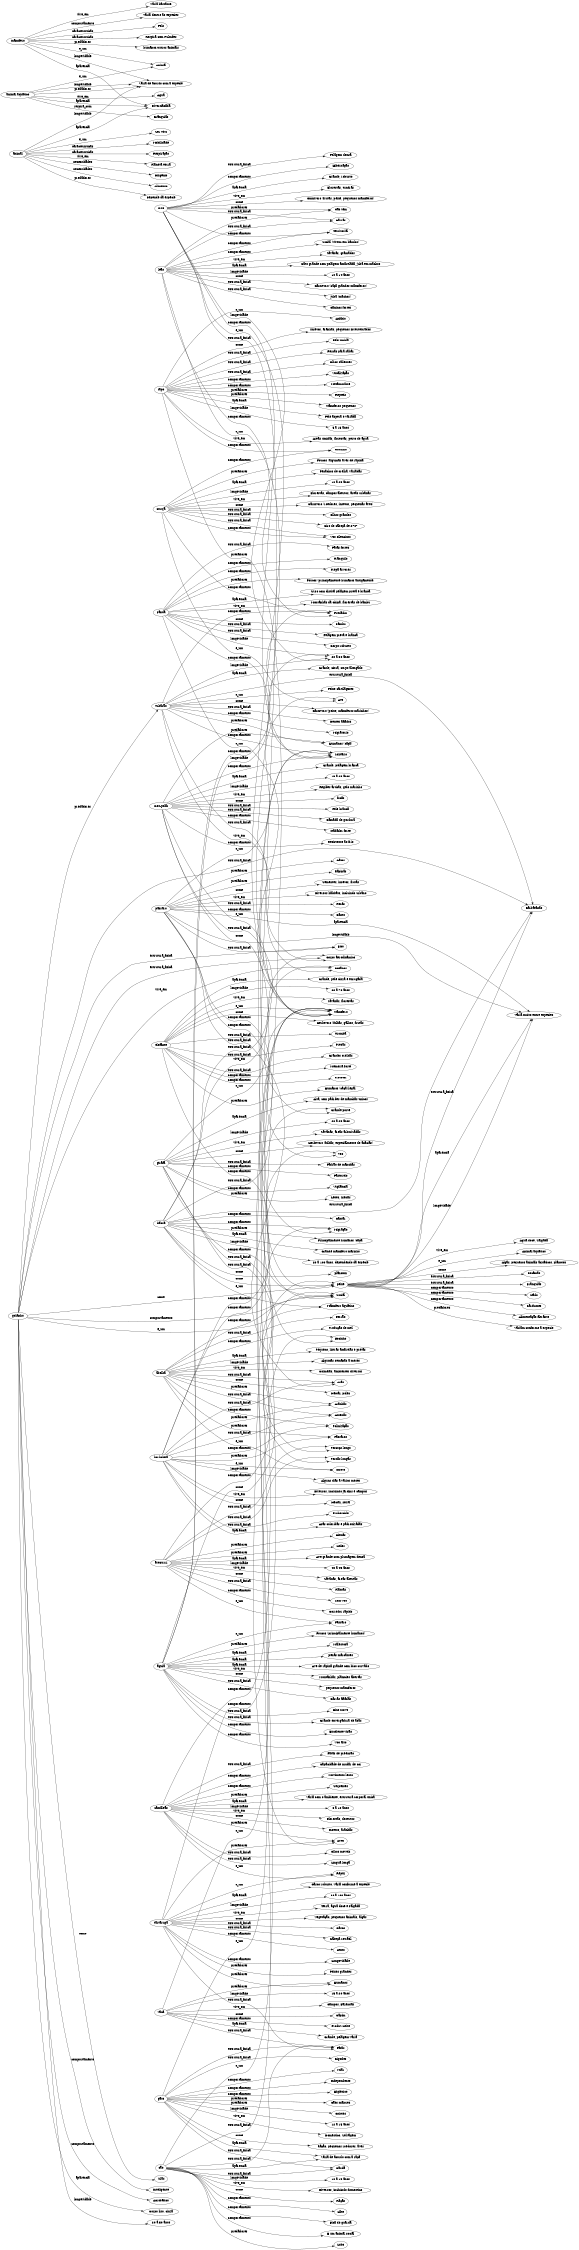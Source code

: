 digraph G {
	rankdir=LR size=15
	"cão"
	gato
	"pássaro"
	peixe
	elefante
	borboleta
	tartaruga
	urso
	"leão"
	golfinho
	abelha
	"águia"
	sapo
	"tubarão"
	coruja
	girafa
	"urso-polar"
	"camaleão"
	panda
	vaca
	"mamífero"
	"animal aquático"
	avestruz
	animal
	baleia
	"cão" -> "Mamífero" [label="é_um"]
	"cão" -> "Ração" [label=come]
	"cão" -> Patas [label="estrutura_física"]
	"cão" -> Focinho [label="estrutura_física"]
	"cão" -> Cauda [label="estrutura_física"]
	"cão" -> Late [label=comportamento]
	"cão" -> "Fica de guarda" [label=comportamento]
	"cão" -> "É um animal social" [label=comportamento]
	"cão" -> Lobo [label=predadores]
	"cão" -> "Varia de acordo com a raça" [label="aparência"]
	"cão" -> "10 a 15 anos" [label=longevidade]
	"cão" -> "Diversos, incluindo doméstico" [label=vive_em]
	gato -> "Mamífero" [label="é_um"]
	gato -> "Ração, pequenos roedores, aves" [label=come]
	gato -> Patas [label="estrutura_física"]
	gato -> Bigodes [label="estrutura_física"]
	gato -> Cauda [label="estrutura_física"]
	gato -> Miar [label=comportamento]
	gato -> Independente [label=comportamento]
	gato -> "Higiênico" [label=comportamento]
	gato -> "Cães maiores" [label=predadores]
	gato -> Coiotes [label=predadores]
	gato -> "Varia de acordo com a raça" [label="aparência"]
	gato -> "12 a 15 anos" [label=longevidade]
	gato -> "Doméstico, Selvagem" [label=vive_em]
	"pássaro" -> Ave [label="é_um"]
	"pássaro" -> "Sementes, insetos, frutas" [label=come]
	"pássaro" -> Asas [label="estrutura_física"]
	"pássaro" -> Bico [label="estrutura_física"]
	"pássaro" -> Penas [label="estrutura_física"]
	"pássaro" -> Canto [label=comportamento]
	"pássaro" -> Voo [label=comportamento]
	"pássaro" -> "Migração" [label=comportamento]
	"pássaro" -> Gatos [label=predadores]
	"pássaro" -> Rapinas [label=predadores]
	"pássaro" -> "Varia muito entre espécies" [label="aparência"]
	"pássaro" -> "Varia muito entre espécies" [label=longevidade]
	"pássaro" -> "Diversos habitats, incluindo urbano" [label=vive_em]
	peixe -> "Animal aquático" [label="é_um"]
	peixe -> "Algas, pequenos animais aquáticos, plâncton" [label=come]
	peixe -> Barbatanas [label="estrutura_física"]
	peixe -> Escamas [label="estrutura_física"]
	peixe -> Branquias [label="estrutura_física"]
	peixe -> Nado [label=comportamento]
	peixe -> Cardumes [label=comportamento]
	peixe -> "Alimentação filtrante" [label=comportamento]
	peixe -> "Variam conforme a espécie" [label=predadores]
	peixe -> "Varia muito entre espécies" [label="aparência"]
	peixe -> "Varia muito entre espécies" [label=longevidade]
	peixe -> "Água doce, Salgada" [label=vive_em]
	elefante -> "Mamífero" [label="é_um"]
	elefante -> "Herbívoro (folhas, galhos, frutas)" [label=come]
	elefante -> Tromba [label="estrutura_física"]
	elefante -> Presas [label="estrutura_física"]
	elefante -> "Grandes orelhas" [label="estrutura_física"]
	elefante -> Social [label=comportamento]
	elefante -> "Memória forte" [label=comportamento]
	elefante -> Protetor [label=comportamento]
	elefante -> "Humanos (caça ilegal)" [label=predadores]
	elefante -> "Grande, pele cinza e enrugada" [label="aparência"]
	elefante -> "60 a 70 anos" [label=longevidade]
	elefante -> "Savanas, florestas" [label=vive_em]
	borboleta -> Inseto [label="é_um"]
	borboleta -> "Néctar, seiva" [label=come]
	borboleta -> Asas [label="estrutura_física"]
	borboleta -> Antenas [label="estrutura_física"]
	borboleta -> "Probóscide" [label="estrutura_física"]
	borboleta -> Voo [label=comportamento]
	borboleta -> "Migração" [label=comportamento]
	borboleta -> "Polinização" [label=comportamento]
	borboleta -> "Pássaros" [label=predadores]
	borboleta -> Aranhas [label=predadores]
	borboleta -> "Asas coloridas e padronizadas" [label="aparência"]
	borboleta -> "Alguns dias a vários meses" [label=longevidade]
	borboleta -> "Diversos, incluindo jardins e campos" [label=vive_em]
	tartaruga -> "Réptil" [label="é_um"]
	tartaruga -> "Vegetação, pequenos animais, algas" [label=come]
	tartaruga -> Casco [label="estrutura_física"]
	tartaruga -> Patas [label="estrutura_física"]
	tartaruga -> "Cabeça retrátil" [label="estrutura_física"]
	tartaruga -> Lento [label=comportamento]
	tartaruga -> "Solitário" [label=comportamento]
	tartaruga -> Longevidade [label=comportamento]
	tartaruga -> Aves [label=predadores]
	tartaruga -> "Peixes grandes" [label=predadores]
	tartaruga -> Humanos [label=predadores]
	tartaruga -> "Casco robusto, varia conforme a espécie" [label="aparência"]
	tartaruga -> "30 a 100 anos" [label=longevidade]
	tartaruga -> "Terra, água doce e salgada" [label=vive_em]
	urso -> "Mamífero" [label="é_um"]
	urso -> "Omnívoro (frutas, peixe, pequenos mamíferos)" [label=come]
	urso -> Garras [label="estrutura_física"]
	urso -> "Pelagem densa" [label="estrutura_física"]
	urso -> Focinho [label="estrutura_física"]
	urso -> "Hibernação" [label=comportamento]
	urso -> "Solitário" [label=comportamento]
	urso -> Territorial [label=comportamento]
	urso -> "Não tem" [label=predadores]
	urso -> "Grande, robusto" [label="aparência"]
	urso -> "20 a 30 anos" [label=longevidade]
	urso -> "Florestas, tundras" [label=vive_em]
	"leão" -> "Mamífero" [label="é_um"]
	"leão" -> "Carnívoro (caça grandes mamíferos)" [label=come]
	"leão" -> "Juba (machos)" [label="estrutura_física"]
	"leão" -> Garras [label="estrutura_física"]
	"leão" -> "Caninos fortes" [label="estrutura_física"]
	"leão" -> "Social (vivem em bandos)" [label=comportamento]
	"leão" -> Predador [label=comportamento]
	"leão" -> Territorial [label=comportamento]
	"leão" -> "Não tem" [label=predadores]
	"leão" -> "Gato grande com pelagem amarelada, juba em machos" [label="aparência"]
	"leão" -> "10 a 14 anos" [label=longevidade]
	"leão" -> "Savanas, gramados" [label=vive_em]
	golfinho -> "Mamífero aquático" [label="é_um"]
	golfinho -> peixe [label=come]
	golfinho -> lulas [label=come]
	golfinho -> Barbatanas [label="estrutura_física"]
	golfinho -> "Corpo aerodinâmico" [label="estrutura_física"]
	golfinho -> Bico [label="estrutura_física"]
	golfinho -> Inteligente [label=comportamento]
	golfinho -> Social [label=comportamento]
	golfinho -> "Acrobático" [label=comportamento]
	golfinho -> "tubarão" [label=predadores]
	golfinho -> "Corpo liso, cinza" [label="aparência"]
	golfinho -> "20 a 50 anos" [label=longevidade]
	golfinho -> Oceanos [label=vive_em]
	abelha -> Inseto [label="é_um"]
	abelha -> "Néctar, pólen" [label=come]
	abelha -> Asas [label="estrutura_física"]
	abelha -> "Ferrão" [label="estrutura_física"]
	abelha -> Antenas [label="estrutura_física"]
	abelha -> "Polinização" [label=comportamento]
	abelha -> "Produção de mel" [label=comportamento]
	abelha -> Social [label=comportamento]
	abelha -> "Pássaros" [label=predadores]
	abelha -> Aranhas [label=predadores]
	abelha -> "Pequeno, listras amarelas e pretas" [label="aparência"]
	abelha -> "Algumas semanas a meses" [label=longevidade]
	abelha -> "Colmeias, ambientes diversos" [label=vive_em]
	"águia" -> "Pássaro" [label="é_um"]
	"águia" -> peixe [label=come]
	"águia" -> "pequenos mamíferos" [label=come]
	"águia" -> "Garras afiadas" [label="estrutura_física"]
	"águia" -> "Bico curvo" [label="estrutura_física"]
	"águia" -> "Grande envergadura de asas" [label="estrutura_física"]
	"águia" -> Predador [label=comportamento]
	"águia" -> "Excelente visão" [label=comportamento]
	"águia" -> "Voo alto" [label=comportamento]
	"águia" -> "Poucos (principalmente humanos)" [label=predadores]
	"águia" -> Majestosa [label="aparência"]
	"águia" -> "penas marcantes" [label="aparência"]
	"águia" -> "Ave de rapina grande com bico curvado" [label="aparência"]
	"águia" -> "20 a 30 anos" [label=longevidade]
	"águia" -> "Montanhas, planícies abertas" [label=vive_em]
	sapo -> "Anfíbio" [label="é_um"]
	sapo -> "Insetos, aranhas, pequenos invertebrados" [label=come]
	sapo -> "Pele úmida" [label="estrutura_física"]
	sapo -> "Pernas para saltar" [label="estrutura_física"]
	sapo -> "Olhos salientes" [label="estrutura_física"]
	sapo -> Noturno [label=comportamento]
	sapo -> "Vocalização" [label=comportamento]
	sapo -> Metamorfose [label=comportamento]
	sapo -> Aves [label=predadores]
	sapo -> "Répteis" [label=predadores]
	sapo -> "Mamíferos pequenos" [label=predadores]
	sapo -> "Pele áspera e variada" [label="aparência"]
	sapo -> "5 a 15 anos" [label=longevidade]
	sapo -> "Áreas úmidas, florestas, perto de água" [label=vive_em]
	"tubarão" -> "Peixe cartilagíneo" [label="é_um"]
	"tubarão" -> "Carnívoro (peixe, mamíferos marinhos)" [label=come]
	"tubarão" -> "Dentes afiados" [label="estrutura_física"]
	"tubarão" -> Barbatanas [label="estrutura_física"]
	"tubarão" -> "Corpo aerodinâmico" [label="estrutura_física"]
	"tubarão" -> Predador [label=comportamento]
	"tubarão" -> "Solitário" [label=comportamento]
	"tubarão" -> "Migratório" [label=comportamento]
	"tubarão" -> "Humanos (caça)" [label=predadores]
	"tubarão" -> "Grande, cinza, corpo alongado" [label="aparência"]
	"tubarão" -> "20 a 30 anos" [label=longevidade]
	"tubarão" -> Oceanos [label=vive_em]
	coruja -> Ave [label="é_um"]
	coruja -> "Carnívoro (roedores, insetos, pequenas aves)" [label=come]
	coruja -> "Olhos grandes" [label="estrutura_física"]
	coruja -> "Giro de cabeça de 270°" [label="estrutura_física"]
	coruja -> "Voo silencioso" [label="estrutura_física"]
	coruja -> Noturno [label=comportamento]
	coruja -> Predador [label=comportamento]
	coruja -> "Voo silencioso" [label=comportamento]
	coruja -> "Poucos (algumas aves de rapina)" [label=predadores]
	coruja -> "Penachos de orelha, variadas" [label="aparência"]
	coruja -> "10 a 25 anos" [label=longevidade]
	coruja -> "Florestas, campos abertos, áreas urbanas" [label=vive_em]
	girafa -> "Mamífero" [label="é_um"]
	girafa -> "Herbívoro (folhas, especialmente de acácias)" [label=come]
	girafa -> "Pescoço longo" [label="estrutura_física"]
	girafa -> "Pernas longas" [label="estrutura_física"]
	girafa -> "Padrão de manchas" [label="estrutura_física"]
	girafa -> Social [label=comportamento]
	girafa -> Pastoreio [label=comportamento]
	girafa -> "Vigilância" [label=comportamento]
	girafa -> "Leões, hienas" [label=predadores]
	girafa -> "Alta, com padrões de manchas únicos" [label="aparência"]
	girafa -> "20 a 25 anos" [label=longevidade]
	girafa -> "Savanas, áreas arborizadas" [label=vive_em]
	"urso-polar" -> "Mamífero" [label="é_um"]
	"urso-polar" -> focas [label=come]
	"urso-polar" -> peixe [label=come]
	"urso-polar" -> "Pele branca" [label="estrutura_física"]
	"urso-polar" -> "Grande porte" [label="estrutura_física"]
	"urso-polar" -> "Camada de gordura" [label="estrutura_física"]
	"urso-polar" -> "Solitário" [label=comportamento]
	"urso-polar" -> "Nadador forte" [label=comportamento]
	"urso-polar" -> "Resistente ao frio" [label=comportamento]
	"urso-polar" -> "Humanos (caça)" [label=predadores]
	"urso-polar" -> "Grande, pelagem branca" [label="aparência"]
	"urso-polar" -> "15 a 25 anos" [label=longevidade]
	"urso-polar" -> "Regiões árticas, gelo marinho" [label=vive_em]
	"camaleão" -> "Réptil" [label="é_um"]
	"camaleão" -> "Insetos, aranhas" [label=come]
	"camaleão" -> "Olhos móveis" [label="estrutura_física"]
	"camaleão" -> "Língua longa" [label="estrutura_física"]
	"camaleão" -> "Patas de preensão" [label="estrutura_física"]
	"camaleão" -> "Solitário" [label=comportamento]
	"camaleão" -> "Capacidade de mudar de cor" [label=comportamento]
	"camaleão" -> "Movimento lento" [label=comportamento]
	"camaleão" -> Aves [label=predadores]
	"camaleão" -> Serpentes [label=predadores]
	"camaleão" -> "Varia com o ambiente, estrutura corporal única" [label="aparência"]
	"camaleão" -> "3 a 10 anos" [label=longevidade]
	"camaleão" -> "Florestas, desertos" [label=vive_em]
	panda -> "Mamífero" [label="é_um"]
	panda -> Bambu [label=come]
	panda -> "Pelagem preta e branca" [label="estrutura_física"]
	panda -> "Corpo robusto" [label="estrutura_física"]
	panda -> "Patas fortes" [label="estrutura_física"]
	panda -> "Solitário" [label=comportamento]
	panda -> Tranquilo [label=comportamento]
	panda -> "Trepa árvores" [label=comportamento]
	panda -> "Poucos (principalmente humanos antigamente)" [label=predadores]
	panda -> "Urso com distita pelagem preta e branca" [label="aparência"]
	panda -> "20 a 30 anos" [label=longevidade]
	panda -> "Montanhas da China, florestas de bambu" [label=vive_em]
	vaca -> "Mamífero" [label="é_um"]
	vaca -> Capim [label=come]
	vaca -> Patas [label="estrutura_física"]
	vaca -> "Produz Leite" [label=comportamento]
	vaca -> Humanos [label=predadores]
	vaca -> "Grande, pelagem varia" [label="aparência"]
	vaca -> "15 a 20 anos" [label=longevidade]
	vaca -> "Campos, Fazendas" [label=vive_em]
	"mamífero" -> Animal [label="é_um"]
	"mamífero" -> Pelo [label="características"]
	"mamífero" -> "Respira com Pulmões" [label="características"]
	"mamífero" -> "humanos/outros animais" [label=predadores]
	"mamífero" -> Diversificada [label="aparência"]
	"mamífero" -> "Varia de acordo com a espécie" [label=longevidade]
	"mamífero" -> "varia bastante" [label=vive_em]
	"mamífero" -> "varia dentre as espécies" [label=comportamento]
	"animal aquático" -> Animal [label="é_um"]
	"animal aquático" -> "Água" [label=vive_em]
	"animal aquático" -> "Brânquias" [label=respira_com]
	"animal aquático" -> "Varia de acordo com a espécie" [label=predadores]
	"animal aquático" -> Diversificada [label="aparência"]
	"animal aquático" -> "Varia de acordo com a espécie" [label=longevidade]
	avestruz -> "Pássaro" [label="é_um"]
	avestruz -> Plantas [label=come]
	avestruz -> "Pernas longas" [label="estrutura_física"]
	avestruz -> "Pescoço longo" [label="estrutura_física"]
	avestruz -> "Sem voo" [label="estrutura_física"]
	avestruz -> "Corredor rápido" [label=comportamento]
	avestruz -> Social [label=comportamento]
	avestruz -> Hienas [label=predadores]
	avestruz -> "Leões" [label=predadores]
	avestruz -> "Ave grande com plumagem densa" [label="aparência"]
	avestruz -> "40 a 45 anos" [label=longevidade]
	avestruz -> "Savanas, áreas abertas" [label=vive_em]
	animal -> "Ser vivo" [label="é_um"]
	animal -> Mobilidade [label="características"]
	animal -> "Respiração" [label="características"]
	animal -> "Planeta Terra" [label=vive_em]
	animal -> "Oxigênio" [label=necessidades]
	animal -> Alimento [label=necessidades]
	animal -> "Depende da espécie" [label=predadores]
	animal -> Diversificada [label="aparência"]
	animal -> "Varia de acordo com a espécie" [label=longevidade]
	baleia -> "Mamífero aquático" [label="é_um"]
	baleia -> "plâncton" [label=come]
	baleia -> peixe [label=come]
	baleia -> "Grande porte" [label="estrutura_física"]
	baleia -> "Corpo aerodinâmico" [label="estrutura_física"]
	baleia -> Barbatanas [label="estrutura_física"]
	baleia -> Cantar [label=comportamento]
	baleia -> "Migração" [label=comportamento]
	baleia -> "Principalmente humanos (caça)" [label=predadores]
	baleia -> "Grande mamífero marinho" [label="aparência"]
	baleia -> "20 a 100 anos, dependendo da espécie" [label=longevidade]
	baleia -> Oceanos [label=vive_em]
	ranksep=5
}
